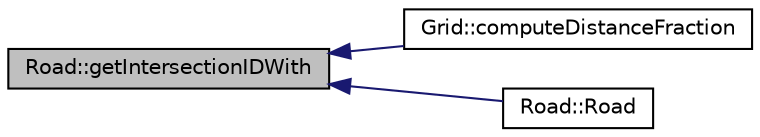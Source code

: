 digraph "Road::getIntersectionIDWith"
{
 // INTERACTIVE_SVG=YES
  bgcolor="transparent";
  edge [fontname="Helvetica",fontsize="10",labelfontname="Helvetica",labelfontsize="10"];
  node [fontname="Helvetica",fontsize="10",shape=record];
  rankdir="LR";
  Node1 [label="Road::getIntersectionIDWith",height=0.2,width=0.4,color="black", fillcolor="grey75", style="filled", fontcolor="black"];
  Node1 -> Node2 [dir="back",color="midnightblue",fontsize="10",style="solid",fontname="Helvetica"];
  Node2 [label="Grid::computeDistanceFraction",height=0.2,width=0.4,color="black",URL="$class_grid.html#afc6f21c3514d66d3ce16765ccb97411e"];
  Node1 -> Node3 [dir="back",color="midnightblue",fontsize="10",style="solid",fontname="Helvetica"];
  Node3 [label="Road::Road",height=0.2,width=0.4,color="black",URL="$class_road.html#ae27e2447c9236e0b432cbb8ebf0222f3",tooltip="Constructor. Instanciates a Road object with a specific ID. "];
}
